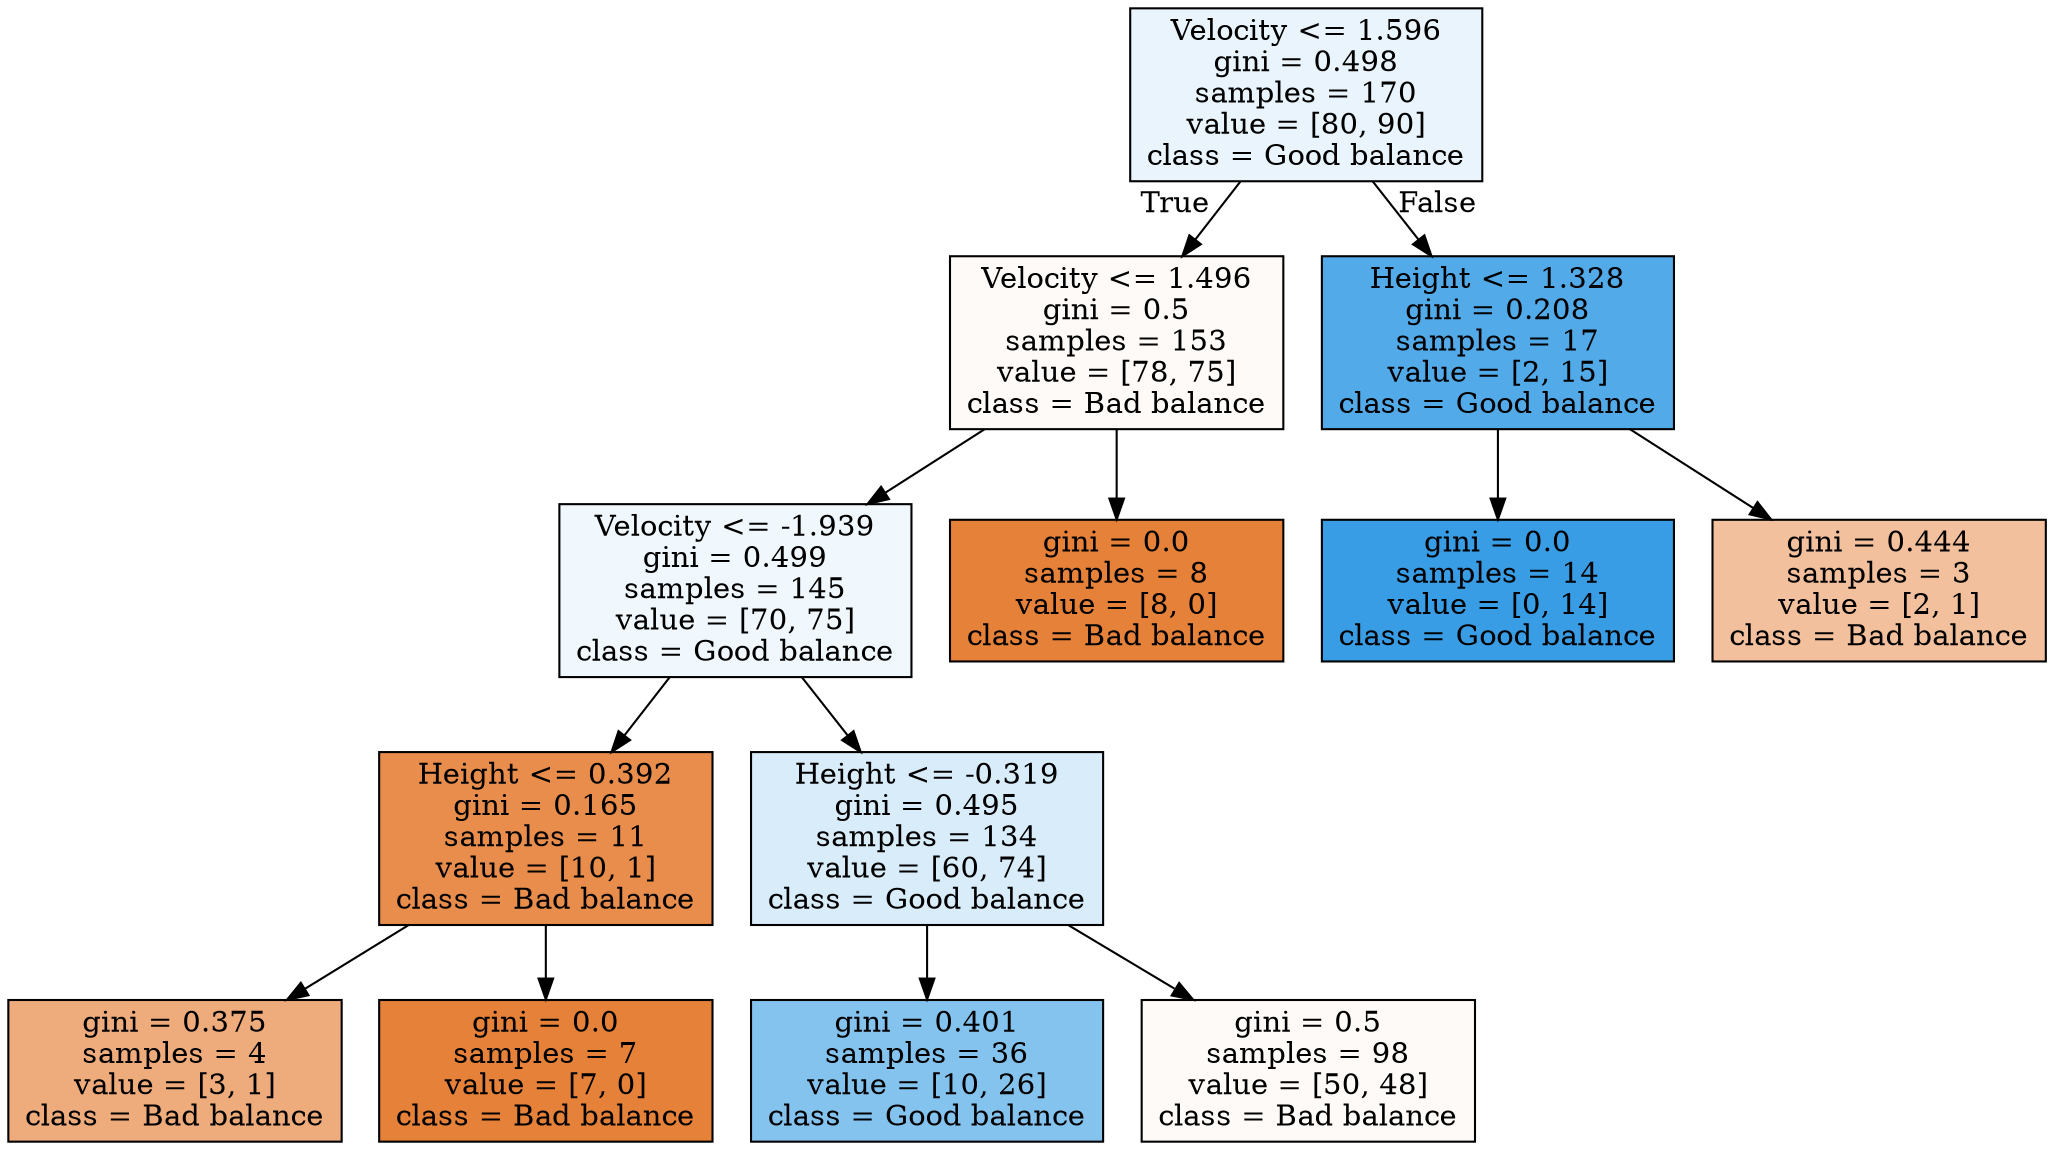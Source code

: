 digraph Tree {
node [shape=box, style="filled", color="black"] ;
0 [label="Velocity <= 1.596\ngini = 0.498\nsamples = 170\nvalue = [80, 90]\nclass = Good balance", fillcolor="#399de51c"] ;
1 [label="Velocity <= 1.496\ngini = 0.5\nsamples = 153\nvalue = [78, 75]\nclass = Bad balance", fillcolor="#e581390a"] ;
0 -> 1 [labeldistance=2.5, labelangle=45, headlabel="True"] ;
2 [label="Velocity <= -1.939\ngini = 0.499\nsamples = 145\nvalue = [70, 75]\nclass = Good balance", fillcolor="#399de511"] ;
1 -> 2 ;
3 [label="Height <= 0.392\ngini = 0.165\nsamples = 11\nvalue = [10, 1]\nclass = Bad balance", fillcolor="#e58139e6"] ;
2 -> 3 ;
4 [label="gini = 0.375\nsamples = 4\nvalue = [3, 1]\nclass = Bad balance", fillcolor="#e58139aa"] ;
3 -> 4 ;
5 [label="gini = 0.0\nsamples = 7\nvalue = [7, 0]\nclass = Bad balance", fillcolor="#e58139ff"] ;
3 -> 5 ;
6 [label="Height <= -0.319\ngini = 0.495\nsamples = 134\nvalue = [60, 74]\nclass = Good balance", fillcolor="#399de530"] ;
2 -> 6 ;
7 [label="gini = 0.401\nsamples = 36\nvalue = [10, 26]\nclass = Good balance", fillcolor="#399de59d"] ;
6 -> 7 ;
8 [label="gini = 0.5\nsamples = 98\nvalue = [50, 48]\nclass = Bad balance", fillcolor="#e581390a"] ;
6 -> 8 ;
9 [label="gini = 0.0\nsamples = 8\nvalue = [8, 0]\nclass = Bad balance", fillcolor="#e58139ff"] ;
1 -> 9 ;
10 [label="Height <= 1.328\ngini = 0.208\nsamples = 17\nvalue = [2, 15]\nclass = Good balance", fillcolor="#399de5dd"] ;
0 -> 10 [labeldistance=2.5, labelangle=-45, headlabel="False"] ;
11 [label="gini = 0.0\nsamples = 14\nvalue = [0, 14]\nclass = Good balance", fillcolor="#399de5ff"] ;
10 -> 11 ;
12 [label="gini = 0.444\nsamples = 3\nvalue = [2, 1]\nclass = Bad balance", fillcolor="#e581397f"] ;
10 -> 12 ;
}